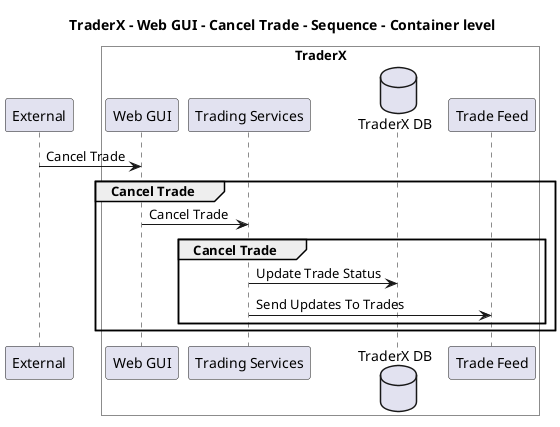 @startuml

title TraderX - Web GUI - Cancel Trade - Sequence - Container level

participant "External" as C4InterFlow.SoftwareSystems.ExternalSystem

box "TraderX" #White
    participant "Web GUI" as TraderX.SoftwareSystems.TraderX.Containers.WebGUI
    participant "Trading Services" as TraderX.SoftwareSystems.TraderX.Containers.TradingServices
    database "TraderX DB" as TraderX.SoftwareSystems.TraderX.Containers.TraderXDB
    participant "Trade Feed" as TraderX.SoftwareSystems.TraderX.Containers.TradeFeed
end box


C4InterFlow.SoftwareSystems.ExternalSystem -> TraderX.SoftwareSystems.TraderX.Containers.WebGUI : Cancel Trade
group Cancel Trade
TraderX.SoftwareSystems.TraderX.Containers.WebGUI -> TraderX.SoftwareSystems.TraderX.Containers.TradingServices : Cancel Trade
group Cancel Trade
TraderX.SoftwareSystems.TraderX.Containers.TradingServices -> TraderX.SoftwareSystems.TraderX.Containers.TraderXDB : Update Trade Status
TraderX.SoftwareSystems.TraderX.Containers.TradingServices -> TraderX.SoftwareSystems.TraderX.Containers.TradeFeed : Send Updates To Trades
end
end


@enduml
